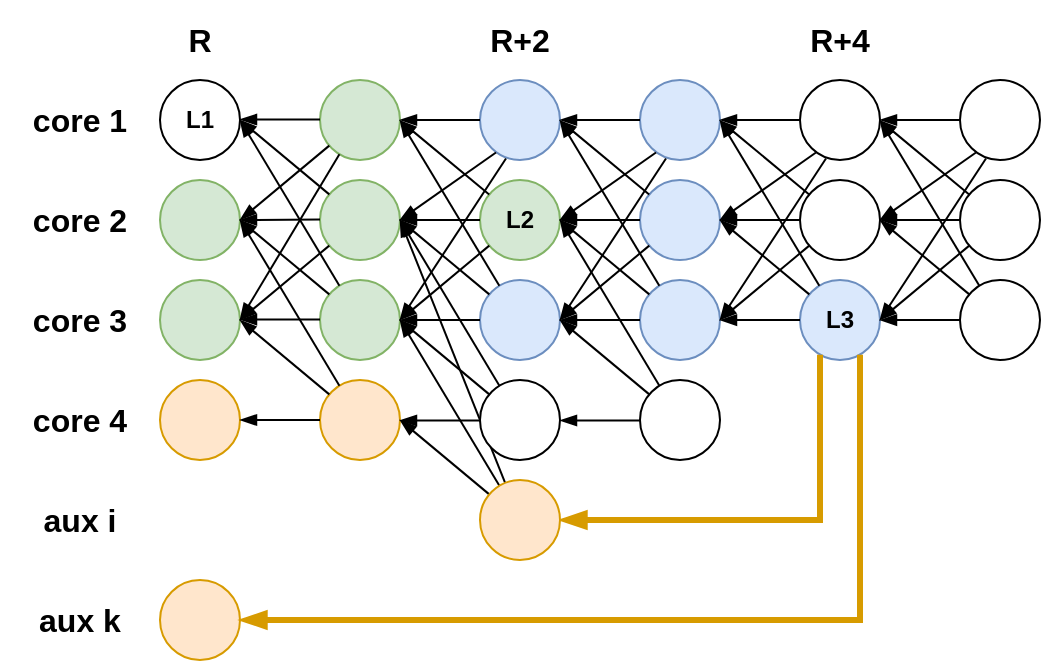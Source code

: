<mxfile version="24.7.12">
  <diagram name="Page-1" id="OWxGkYmRviRfJUlIrZ1o">
    <mxGraphModel dx="708" dy="477" grid="1" gridSize="10" guides="1" tooltips="1" connect="1" arrows="1" fold="1" page="1" pageScale="1" pageWidth="827" pageHeight="1169" math="0" shadow="0">
      <root>
        <mxCell id="0" />
        <mxCell id="1" parent="0" />
        <mxCell id="MHxuqxCIDy7DKhvqpXYc-1" value="&lt;b&gt;L1&lt;/b&gt;" style="ellipse;whiteSpace=wrap;html=1;aspect=fixed;" vertex="1" parent="1">
          <mxGeometry x="160" y="80" width="40" height="40" as="geometry" />
        </mxCell>
        <mxCell id="MHxuqxCIDy7DKhvqpXYc-2" value="" style="ellipse;whiteSpace=wrap;html=1;aspect=fixed;fillColor=#d5e8d4;strokeColor=#82b366;" vertex="1" parent="1">
          <mxGeometry x="160" y="130" width="40" height="40" as="geometry" />
        </mxCell>
        <mxCell id="MHxuqxCIDy7DKhvqpXYc-3" value="" style="ellipse;whiteSpace=wrap;html=1;aspect=fixed;fillColor=#d5e8d4;strokeColor=#82b366;" vertex="1" parent="1">
          <mxGeometry x="160" y="180" width="40" height="40" as="geometry" />
        </mxCell>
        <mxCell id="MHxuqxCIDy7DKhvqpXYc-4" value="" style="ellipse;whiteSpace=wrap;html=1;aspect=fixed;fillColor=#ffe6cc;strokeColor=#d79b00;" vertex="1" parent="1">
          <mxGeometry x="160" y="230" width="40" height="40" as="geometry" />
        </mxCell>
        <mxCell id="MHxuqxCIDy7DKhvqpXYc-5" value="" style="ellipse;whiteSpace=wrap;html=1;aspect=fixed;fillColor=#d5e8d4;strokeColor=#82b366;" vertex="1" parent="1">
          <mxGeometry x="240" y="80" width="40" height="40" as="geometry" />
        </mxCell>
        <mxCell id="MHxuqxCIDy7DKhvqpXYc-6" value="" style="ellipse;whiteSpace=wrap;html=1;aspect=fixed;fillColor=#d5e8d4;strokeColor=#82b366;" vertex="1" parent="1">
          <mxGeometry x="240" y="130" width="40" height="40" as="geometry" />
        </mxCell>
        <mxCell id="MHxuqxCIDy7DKhvqpXYc-7" value="" style="ellipse;whiteSpace=wrap;html=1;aspect=fixed;fillColor=#d5e8d4;strokeColor=#82b366;" vertex="1" parent="1">
          <mxGeometry x="240" y="180" width="40" height="40" as="geometry" />
        </mxCell>
        <mxCell id="MHxuqxCIDy7DKhvqpXYc-8" value="" style="ellipse;whiteSpace=wrap;html=1;aspect=fixed;fillColor=#ffe6cc;strokeColor=#d79b00;" vertex="1" parent="1">
          <mxGeometry x="240" y="230" width="40" height="40" as="geometry" />
        </mxCell>
        <mxCell id="MHxuqxCIDy7DKhvqpXYc-9" value="" style="ellipse;whiteSpace=wrap;html=1;aspect=fixed;fillColor=#dae8fc;strokeColor=#6c8ebf;" vertex="1" parent="1">
          <mxGeometry x="320" y="80" width="40" height="40" as="geometry" />
        </mxCell>
        <mxCell id="MHxuqxCIDy7DKhvqpXYc-10" value="&lt;b&gt;L2&lt;/b&gt;" style="ellipse;whiteSpace=wrap;html=1;aspect=fixed;fillColor=#d5e8d4;strokeColor=#82b366;" vertex="1" parent="1">
          <mxGeometry x="320" y="130" width="40" height="40" as="geometry" />
        </mxCell>
        <mxCell id="MHxuqxCIDy7DKhvqpXYc-11" value="" style="ellipse;whiteSpace=wrap;html=1;aspect=fixed;fillColor=#dae8fc;strokeColor=#6c8ebf;" vertex="1" parent="1">
          <mxGeometry x="320" y="180" width="40" height="40" as="geometry" />
        </mxCell>
        <mxCell id="MHxuqxCIDy7DKhvqpXYc-13" value="" style="ellipse;whiteSpace=wrap;html=1;aspect=fixed;fillColor=#dae8fc;strokeColor=#6c8ebf;" vertex="1" parent="1">
          <mxGeometry x="400" y="80" width="40" height="40" as="geometry" />
        </mxCell>
        <mxCell id="MHxuqxCIDy7DKhvqpXYc-14" value="" style="ellipse;whiteSpace=wrap;html=1;aspect=fixed;fillColor=#dae8fc;strokeColor=#6c8ebf;" vertex="1" parent="1">
          <mxGeometry x="400" y="130" width="40" height="40" as="geometry" />
        </mxCell>
        <mxCell id="MHxuqxCIDy7DKhvqpXYc-15" value="" style="ellipse;whiteSpace=wrap;html=1;aspect=fixed;fillColor=#dae8fc;strokeColor=#6c8ebf;" vertex="1" parent="1">
          <mxGeometry x="400" y="180" width="40" height="40" as="geometry" />
        </mxCell>
        <mxCell id="MHxuqxCIDy7DKhvqpXYc-16" value="" style="ellipse;whiteSpace=wrap;html=1;aspect=fixed;" vertex="1" parent="1">
          <mxGeometry x="400" y="230" width="40" height="40" as="geometry" />
        </mxCell>
        <mxCell id="MHxuqxCIDy7DKhvqpXYc-17" value="" style="ellipse;whiteSpace=wrap;html=1;aspect=fixed;" vertex="1" parent="1">
          <mxGeometry x="480" y="80" width="40" height="40" as="geometry" />
        </mxCell>
        <mxCell id="MHxuqxCIDy7DKhvqpXYc-18" value="" style="ellipse;whiteSpace=wrap;html=1;aspect=fixed;" vertex="1" parent="1">
          <mxGeometry x="480" y="130" width="40" height="40" as="geometry" />
        </mxCell>
        <mxCell id="MHxuqxCIDy7DKhvqpXYc-19" value="&lt;b&gt;L3&lt;/b&gt;" style="ellipse;whiteSpace=wrap;html=1;aspect=fixed;fillColor=#dae8fc;strokeColor=#6c8ebf;" vertex="1" parent="1">
          <mxGeometry x="480" y="180" width="40" height="40" as="geometry" />
        </mxCell>
        <mxCell id="MHxuqxCIDy7DKhvqpXYc-21" value="" style="ellipse;whiteSpace=wrap;html=1;aspect=fixed;" vertex="1" parent="1">
          <mxGeometry x="560" y="80" width="40" height="40" as="geometry" />
        </mxCell>
        <mxCell id="MHxuqxCIDy7DKhvqpXYc-22" value="" style="ellipse;whiteSpace=wrap;html=1;aspect=fixed;" vertex="1" parent="1">
          <mxGeometry x="560" y="130" width="40" height="40" as="geometry" />
        </mxCell>
        <mxCell id="MHxuqxCIDy7DKhvqpXYc-23" value="" style="ellipse;whiteSpace=wrap;html=1;aspect=fixed;" vertex="1" parent="1">
          <mxGeometry x="560" y="180" width="40" height="40" as="geometry" />
        </mxCell>
        <mxCell id="MHxuqxCIDy7DKhvqpXYc-25" value="" style="ellipse;whiteSpace=wrap;html=1;aspect=fixed;fillColor=#ffe6cc;strokeColor=#d79b00;" vertex="1" parent="1">
          <mxGeometry x="160" y="330" width="40" height="40" as="geometry" />
        </mxCell>
        <mxCell id="MHxuqxCIDy7DKhvqpXYc-57" style="rounded=0;orthogonalLoop=1;jettySize=auto;html=1;entryX=1;entryY=0.5;entryDx=0;entryDy=0;endArrow=blockThin;endFill=1;" edge="1" parent="1" source="MHxuqxCIDy7DKhvqpXYc-27" target="MHxuqxCIDy7DKhvqpXYc-8">
          <mxGeometry relative="1" as="geometry" />
        </mxCell>
        <mxCell id="MHxuqxCIDy7DKhvqpXYc-58" style="rounded=0;orthogonalLoop=1;jettySize=auto;html=1;entryX=1;entryY=0.5;entryDx=0;entryDy=0;endArrow=blockThin;endFill=1;" edge="1" parent="1" source="MHxuqxCIDy7DKhvqpXYc-27" target="MHxuqxCIDy7DKhvqpXYc-7">
          <mxGeometry relative="1" as="geometry">
            <mxPoint x="341" y="432" as="sourcePoint" />
            <mxPoint x="290" y="330" as="targetPoint" />
          </mxGeometry>
        </mxCell>
        <mxCell id="MHxuqxCIDy7DKhvqpXYc-59" style="rounded=0;orthogonalLoop=1;jettySize=auto;html=1;entryX=1;entryY=0.5;entryDx=0;entryDy=0;endArrow=blockThin;endFill=1;" edge="1" parent="1" source="MHxuqxCIDy7DKhvqpXYc-27" target="MHxuqxCIDy7DKhvqpXYc-6">
          <mxGeometry relative="1" as="geometry">
            <mxPoint x="344" y="441" as="sourcePoint" />
            <mxPoint x="290" y="260" as="targetPoint" />
          </mxGeometry>
        </mxCell>
        <mxCell id="MHxuqxCIDy7DKhvqpXYc-60" style="rounded=0;orthogonalLoop=1;jettySize=auto;html=1;entryX=1;entryY=0.5;entryDx=0;entryDy=0;endArrow=blockThin;endFill=1;exitX=0;exitY=0.5;exitDx=0;exitDy=0;" edge="1" parent="1" source="MHxuqxCIDy7DKhvqpXYc-8" target="MHxuqxCIDy7DKhvqpXYc-4">
          <mxGeometry relative="1" as="geometry">
            <mxPoint x="341" y="362" as="sourcePoint" />
            <mxPoint x="290" y="260" as="targetPoint" />
          </mxGeometry>
        </mxCell>
        <mxCell id="MHxuqxCIDy7DKhvqpXYc-62" style="rounded=0;orthogonalLoop=1;jettySize=auto;html=1;entryX=1;entryY=0.5;entryDx=0;entryDy=0;endArrow=blockThin;endFill=1;exitX=0;exitY=0.5;exitDx=0;exitDy=0;" edge="1" parent="1">
          <mxGeometry relative="1" as="geometry">
            <mxPoint x="240" y="99.76" as="sourcePoint" />
            <mxPoint x="200" y="99.76" as="targetPoint" />
          </mxGeometry>
        </mxCell>
        <mxCell id="MHxuqxCIDy7DKhvqpXYc-63" style="rounded=0;orthogonalLoop=1;jettySize=auto;html=1;entryX=1;entryY=0.5;entryDx=0;entryDy=0;endArrow=blockThin;endFill=1;exitX=0;exitY=0.5;exitDx=0;exitDy=0;" edge="1" parent="1">
          <mxGeometry relative="1" as="geometry">
            <mxPoint x="240" y="199.8" as="sourcePoint" />
            <mxPoint x="200" y="199.8" as="targetPoint" />
          </mxGeometry>
        </mxCell>
        <mxCell id="MHxuqxCIDy7DKhvqpXYc-64" style="rounded=0;orthogonalLoop=1;jettySize=auto;html=1;endArrow=blockThin;endFill=1;exitX=0;exitY=0.5;exitDx=0;exitDy=0;" edge="1" parent="1">
          <mxGeometry relative="1" as="geometry">
            <mxPoint x="240" y="149.76" as="sourcePoint" />
            <mxPoint x="200" y="150" as="targetPoint" />
          </mxGeometry>
        </mxCell>
        <mxCell id="MHxuqxCIDy7DKhvqpXYc-65" style="rounded=0;orthogonalLoop=1;jettySize=auto;html=1;entryX=1;entryY=0.5;entryDx=0;entryDy=0;endArrow=blockThin;endFill=1;" edge="1" parent="1" source="MHxuqxCIDy7DKhvqpXYc-8" target="MHxuqxCIDy7DKhvqpXYc-3">
          <mxGeometry relative="1" as="geometry">
            <mxPoint x="250" y="330" as="sourcePoint" />
            <mxPoint x="210" y="330" as="targetPoint" />
          </mxGeometry>
        </mxCell>
        <mxCell id="MHxuqxCIDy7DKhvqpXYc-66" style="rounded=0;orthogonalLoop=1;jettySize=auto;html=1;entryX=1;entryY=0.5;entryDx=0;entryDy=0;endArrow=blockThin;endFill=1;" edge="1" parent="1" source="MHxuqxCIDy7DKhvqpXYc-5" target="MHxuqxCIDy7DKhvqpXYc-3">
          <mxGeometry relative="1" as="geometry">
            <mxPoint x="250" y="109.76" as="sourcePoint" />
            <mxPoint x="210" y="109.76" as="targetPoint" />
          </mxGeometry>
        </mxCell>
        <mxCell id="MHxuqxCIDy7DKhvqpXYc-67" style="rounded=0;orthogonalLoop=1;jettySize=auto;html=1;entryX=1;entryY=0.5;entryDx=0;entryDy=0;endArrow=blockThin;endFill=1;" edge="1" parent="1" source="MHxuqxCIDy7DKhvqpXYc-6" target="MHxuqxCIDy7DKhvqpXYc-1">
          <mxGeometry relative="1" as="geometry">
            <mxPoint x="250" y="269.8" as="sourcePoint" />
            <mxPoint x="210" y="269.8" as="targetPoint" />
          </mxGeometry>
        </mxCell>
        <mxCell id="MHxuqxCIDy7DKhvqpXYc-68" style="rounded=0;orthogonalLoop=1;jettySize=auto;html=1;entryX=1;entryY=0.5;entryDx=0;entryDy=0;endArrow=blockThin;endFill=1;" edge="1" parent="1" source="MHxuqxCIDy7DKhvqpXYc-6" target="MHxuqxCIDy7DKhvqpXYc-3">
          <mxGeometry relative="1" as="geometry">
            <mxPoint x="250" y="179.76" as="sourcePoint" />
            <mxPoint x="210" y="179.76" as="targetPoint" />
          </mxGeometry>
        </mxCell>
        <mxCell id="MHxuqxCIDy7DKhvqpXYc-87" style="rounded=0;orthogonalLoop=1;jettySize=auto;html=1;entryX=1;entryY=0.5;entryDx=0;entryDy=0;endArrow=blockThin;endFill=1;" edge="1" parent="1" source="MHxuqxCIDy7DKhvqpXYc-5" target="MHxuqxCIDy7DKhvqpXYc-2">
          <mxGeometry relative="1" as="geometry">
            <mxPoint x="250" y="109.76" as="sourcePoint" />
            <mxPoint x="210" y="109.76" as="targetPoint" />
          </mxGeometry>
        </mxCell>
        <mxCell id="MHxuqxCIDy7DKhvqpXYc-88" style="rounded=0;orthogonalLoop=1;jettySize=auto;html=1;entryX=1;entryY=0.5;entryDx=0;entryDy=0;endArrow=blockThin;endFill=1;" edge="1" parent="1" source="MHxuqxCIDy7DKhvqpXYc-7" target="MHxuqxCIDy7DKhvqpXYc-2">
          <mxGeometry relative="1" as="geometry">
            <mxPoint x="263" y="119" as="sourcePoint" />
            <mxPoint x="210" y="260" as="targetPoint" />
          </mxGeometry>
        </mxCell>
        <mxCell id="MHxuqxCIDy7DKhvqpXYc-89" style="rounded=0;orthogonalLoop=1;jettySize=auto;html=1;entryX=1;entryY=0.5;entryDx=0;entryDy=0;endArrow=blockThin;endFill=1;" edge="1" parent="1" source="MHxuqxCIDy7DKhvqpXYc-7" target="MHxuqxCIDy7DKhvqpXYc-1">
          <mxGeometry relative="1" as="geometry">
            <mxPoint x="258" y="254" as="sourcePoint" />
            <mxPoint x="210" y="190" as="targetPoint" />
          </mxGeometry>
        </mxCell>
        <mxCell id="MHxuqxCIDy7DKhvqpXYc-90" style="rounded=0;orthogonalLoop=1;jettySize=auto;html=1;entryX=1;entryY=0.5;entryDx=0;entryDy=0;endArrow=blockThin;endFill=1;" edge="1" parent="1" source="MHxuqxCIDy7DKhvqpXYc-8" target="MHxuqxCIDy7DKhvqpXYc-2">
          <mxGeometry relative="1" as="geometry">
            <mxPoint x="258" y="324" as="sourcePoint" />
            <mxPoint x="210" y="260" as="targetPoint" />
          </mxGeometry>
        </mxCell>
        <mxCell id="MHxuqxCIDy7DKhvqpXYc-91" style="rounded=0;orthogonalLoop=1;jettySize=auto;html=1;entryX=1;entryY=0.5;entryDx=0;entryDy=0;endArrow=blockThin;endFill=1;exitX=0;exitY=0.5;exitDx=0;exitDy=0;" edge="1" parent="1">
          <mxGeometry relative="1" as="geometry">
            <mxPoint x="320" y="250.24" as="sourcePoint" />
            <mxPoint x="280" y="250.24" as="targetPoint" />
          </mxGeometry>
        </mxCell>
        <mxCell id="MHxuqxCIDy7DKhvqpXYc-92" style="rounded=0;orthogonalLoop=1;jettySize=auto;html=1;entryX=1;entryY=0.5;entryDx=0;entryDy=0;endArrow=blockThin;endFill=1;exitX=0;exitY=0.5;exitDx=0;exitDy=0;" edge="1" parent="1">
          <mxGeometry relative="1" as="geometry">
            <mxPoint x="320" y="100.0" as="sourcePoint" />
            <mxPoint x="280" y="100.0" as="targetPoint" />
          </mxGeometry>
        </mxCell>
        <mxCell id="MHxuqxCIDy7DKhvqpXYc-93" style="rounded=0;orthogonalLoop=1;jettySize=auto;html=1;entryX=1;entryY=0.5;entryDx=0;entryDy=0;endArrow=blockThin;endFill=1;exitX=0;exitY=0.5;exitDx=0;exitDy=0;" edge="1" parent="1">
          <mxGeometry relative="1" as="geometry">
            <mxPoint x="320" y="200.04" as="sourcePoint" />
            <mxPoint x="280" y="200.04" as="targetPoint" />
          </mxGeometry>
        </mxCell>
        <mxCell id="MHxuqxCIDy7DKhvqpXYc-94" style="rounded=0;orthogonalLoop=1;jettySize=auto;html=1;entryX=1;entryY=0.5;entryDx=0;entryDy=0;endArrow=blockThin;endFill=1;exitX=0;exitY=0.5;exitDx=0;exitDy=0;" edge="1" parent="1">
          <mxGeometry relative="1" as="geometry">
            <mxPoint x="320" y="150" as="sourcePoint" />
            <mxPoint x="280" y="150" as="targetPoint" />
          </mxGeometry>
        </mxCell>
        <mxCell id="MHxuqxCIDy7DKhvqpXYc-95" style="rounded=0;orthogonalLoop=1;jettySize=auto;html=1;entryX=1;entryY=0.5;entryDx=0;entryDy=0;endArrow=blockThin;endFill=1;" edge="1" parent="1" source="MHxuqxCIDy7DKhvqpXYc-12" target="MHxuqxCIDy7DKhvqpXYc-7">
          <mxGeometry relative="1" as="geometry">
            <mxPoint x="328" y="304.24" as="sourcePoint" />
            <mxPoint x="280" y="240.24" as="targetPoint" />
          </mxGeometry>
        </mxCell>
        <mxCell id="MHxuqxCIDy7DKhvqpXYc-96" style="rounded=0;orthogonalLoop=1;jettySize=auto;html=1;entryX=1;entryY=0.5;entryDx=0;entryDy=0;endArrow=blockThin;endFill=1;" edge="1" parent="1" target="MHxuqxCIDy7DKhvqpXYc-7">
          <mxGeometry relative="1" as="geometry">
            <mxPoint x="333" y="119.24" as="sourcePoint" />
            <mxPoint x="280" y="260.24" as="targetPoint" />
          </mxGeometry>
        </mxCell>
        <mxCell id="MHxuqxCIDy7DKhvqpXYc-97" style="rounded=0;orthogonalLoop=1;jettySize=auto;html=1;entryX=1;entryY=0.5;entryDx=0;entryDy=0;endArrow=blockThin;endFill=1;" edge="1" parent="1" source="MHxuqxCIDy7DKhvqpXYc-10">
          <mxGeometry relative="1" as="geometry">
            <mxPoint x="328" y="164.24" as="sourcePoint" />
            <mxPoint x="280" y="100.24" as="targetPoint" />
          </mxGeometry>
        </mxCell>
        <mxCell id="MHxuqxCIDy7DKhvqpXYc-98" style="rounded=0;orthogonalLoop=1;jettySize=auto;html=1;entryX=1;entryY=0.5;entryDx=0;entryDy=0;endArrow=blockThin;endFill=1;" edge="1" parent="1" source="MHxuqxCIDy7DKhvqpXYc-10" target="MHxuqxCIDy7DKhvqpXYc-7">
          <mxGeometry relative="1" as="geometry">
            <mxPoint x="328" y="186.24" as="sourcePoint" />
            <mxPoint x="280" y="250.24" as="targetPoint" />
          </mxGeometry>
        </mxCell>
        <mxCell id="MHxuqxCIDy7DKhvqpXYc-99" style="rounded=0;orthogonalLoop=1;jettySize=auto;html=1;entryX=1;entryY=0.5;entryDx=0;entryDy=0;endArrow=blockThin;endFill=1;" edge="1" parent="1" target="MHxuqxCIDy7DKhvqpXYc-6">
          <mxGeometry relative="1" as="geometry">
            <mxPoint x="328" y="116.24" as="sourcePoint" />
            <mxPoint x="280" y="180.24" as="targetPoint" />
          </mxGeometry>
        </mxCell>
        <mxCell id="MHxuqxCIDy7DKhvqpXYc-100" style="rounded=0;orthogonalLoop=1;jettySize=auto;html=1;entryX=1;entryY=0.5;entryDx=0;entryDy=0;endArrow=blockThin;endFill=1;" edge="1" parent="1" source="MHxuqxCIDy7DKhvqpXYc-11" target="MHxuqxCIDy7DKhvqpXYc-6">
          <mxGeometry relative="1" as="geometry">
            <mxPoint x="328" y="234.24" as="sourcePoint" />
            <mxPoint x="280" y="170.24" as="targetPoint" />
          </mxGeometry>
        </mxCell>
        <mxCell id="MHxuqxCIDy7DKhvqpXYc-101" style="rounded=0;orthogonalLoop=1;jettySize=auto;html=1;entryX=1;entryY=0.5;entryDx=0;entryDy=0;endArrow=blockThin;endFill=1;" edge="1" parent="1" source="MHxuqxCIDy7DKhvqpXYc-11">
          <mxGeometry relative="1" as="geometry">
            <mxPoint x="333" y="241.24" as="sourcePoint" />
            <mxPoint x="280" y="100.24" as="targetPoint" />
          </mxGeometry>
        </mxCell>
        <mxCell id="MHxuqxCIDy7DKhvqpXYc-102" style="rounded=0;orthogonalLoop=1;jettySize=auto;html=1;entryX=1;entryY=0.5;entryDx=0;entryDy=0;endArrow=blockThin;endFill=1;" edge="1" parent="1" source="MHxuqxCIDy7DKhvqpXYc-12" target="MHxuqxCIDy7DKhvqpXYc-6">
          <mxGeometry relative="1" as="geometry">
            <mxPoint x="333" y="311.24" as="sourcePoint" />
            <mxPoint x="280" y="170.24" as="targetPoint" />
          </mxGeometry>
        </mxCell>
        <mxCell id="MHxuqxCIDy7DKhvqpXYc-103" style="rounded=0;orthogonalLoop=1;jettySize=auto;html=1;entryX=1;entryY=0.5;entryDx=0;entryDy=0;endArrow=blockThin;endFill=1;exitX=0;exitY=0.5;exitDx=0;exitDy=0;" edge="1" parent="1">
          <mxGeometry relative="1" as="geometry">
            <mxPoint x="400" y="250.24" as="sourcePoint" />
            <mxPoint x="360" y="250.24" as="targetPoint" />
          </mxGeometry>
        </mxCell>
        <mxCell id="MHxuqxCIDy7DKhvqpXYc-104" style="rounded=0;orthogonalLoop=1;jettySize=auto;html=1;entryX=1;entryY=0.5;entryDx=0;entryDy=0;endArrow=blockThin;endFill=1;exitX=0;exitY=0.5;exitDx=0;exitDy=0;" edge="1" parent="1">
          <mxGeometry relative="1" as="geometry">
            <mxPoint x="400" y="100.0" as="sourcePoint" />
            <mxPoint x="360" y="100.0" as="targetPoint" />
          </mxGeometry>
        </mxCell>
        <mxCell id="MHxuqxCIDy7DKhvqpXYc-105" style="rounded=0;orthogonalLoop=1;jettySize=auto;html=1;entryX=1;entryY=0.5;entryDx=0;entryDy=0;endArrow=blockThin;endFill=1;exitX=0;exitY=0.5;exitDx=0;exitDy=0;" edge="1" parent="1">
          <mxGeometry relative="1" as="geometry">
            <mxPoint x="400" y="200.04" as="sourcePoint" />
            <mxPoint x="360" y="200.04" as="targetPoint" />
          </mxGeometry>
        </mxCell>
        <mxCell id="MHxuqxCIDy7DKhvqpXYc-106" style="rounded=0;orthogonalLoop=1;jettySize=auto;html=1;entryX=1;entryY=0.5;entryDx=0;entryDy=0;endArrow=blockThin;endFill=1;exitX=0;exitY=0.5;exitDx=0;exitDy=0;" edge="1" parent="1">
          <mxGeometry relative="1" as="geometry">
            <mxPoint x="400" y="150" as="sourcePoint" />
            <mxPoint x="360" y="150" as="targetPoint" />
          </mxGeometry>
        </mxCell>
        <mxCell id="MHxuqxCIDy7DKhvqpXYc-107" style="rounded=0;orthogonalLoop=1;jettySize=auto;html=1;entryX=1;entryY=0.5;entryDx=0;entryDy=0;endArrow=blockThin;endFill=1;" edge="1" parent="1" source="MHxuqxCIDy7DKhvqpXYc-16" target="MHxuqxCIDy7DKhvqpXYc-11">
          <mxGeometry relative="1" as="geometry">
            <mxPoint x="408" y="304.24" as="sourcePoint" />
            <mxPoint x="360" y="240.24" as="targetPoint" />
          </mxGeometry>
        </mxCell>
        <mxCell id="MHxuqxCIDy7DKhvqpXYc-108" style="rounded=0;orthogonalLoop=1;jettySize=auto;html=1;entryX=1;entryY=0.5;entryDx=0;entryDy=0;endArrow=blockThin;endFill=1;" edge="1" parent="1" target="MHxuqxCIDy7DKhvqpXYc-11">
          <mxGeometry relative="1" as="geometry">
            <mxPoint x="413" y="119.24" as="sourcePoint" />
            <mxPoint x="360" y="260.24" as="targetPoint" />
          </mxGeometry>
        </mxCell>
        <mxCell id="MHxuqxCIDy7DKhvqpXYc-109" style="rounded=0;orthogonalLoop=1;jettySize=auto;html=1;entryX=1;entryY=0.5;entryDx=0;entryDy=0;endArrow=blockThin;endFill=1;" edge="1" parent="1" source="MHxuqxCIDy7DKhvqpXYc-14">
          <mxGeometry relative="1" as="geometry">
            <mxPoint x="408" y="164.24" as="sourcePoint" />
            <mxPoint x="360" y="100.24" as="targetPoint" />
          </mxGeometry>
        </mxCell>
        <mxCell id="MHxuqxCIDy7DKhvqpXYc-110" style="rounded=0;orthogonalLoop=1;jettySize=auto;html=1;entryX=1;entryY=0.5;entryDx=0;entryDy=0;endArrow=blockThin;endFill=1;" edge="1" parent="1" source="MHxuqxCIDy7DKhvqpXYc-14" target="MHxuqxCIDy7DKhvqpXYc-11">
          <mxGeometry relative="1" as="geometry">
            <mxPoint x="408" y="186.24" as="sourcePoint" />
            <mxPoint x="360" y="250.24" as="targetPoint" />
          </mxGeometry>
        </mxCell>
        <mxCell id="MHxuqxCIDy7DKhvqpXYc-111" style="rounded=0;orthogonalLoop=1;jettySize=auto;html=1;entryX=1;entryY=0.5;entryDx=0;entryDy=0;endArrow=blockThin;endFill=1;" edge="1" parent="1" target="MHxuqxCIDy7DKhvqpXYc-10">
          <mxGeometry relative="1" as="geometry">
            <mxPoint x="408" y="116.24" as="sourcePoint" />
            <mxPoint x="360" y="180.24" as="targetPoint" />
          </mxGeometry>
        </mxCell>
        <mxCell id="MHxuqxCIDy7DKhvqpXYc-112" style="rounded=0;orthogonalLoop=1;jettySize=auto;html=1;entryX=1;entryY=0.5;entryDx=0;entryDy=0;endArrow=blockThin;endFill=1;" edge="1" parent="1" source="MHxuqxCIDy7DKhvqpXYc-15" target="MHxuqxCIDy7DKhvqpXYc-10">
          <mxGeometry relative="1" as="geometry">
            <mxPoint x="408" y="234.24" as="sourcePoint" />
            <mxPoint x="360" y="170.24" as="targetPoint" />
          </mxGeometry>
        </mxCell>
        <mxCell id="MHxuqxCIDy7DKhvqpXYc-113" style="rounded=0;orthogonalLoop=1;jettySize=auto;html=1;entryX=1;entryY=0.5;entryDx=0;entryDy=0;endArrow=blockThin;endFill=1;" edge="1" parent="1" source="MHxuqxCIDy7DKhvqpXYc-15">
          <mxGeometry relative="1" as="geometry">
            <mxPoint x="413" y="241.24" as="sourcePoint" />
            <mxPoint x="360" y="100.24" as="targetPoint" />
          </mxGeometry>
        </mxCell>
        <mxCell id="MHxuqxCIDy7DKhvqpXYc-114" style="rounded=0;orthogonalLoop=1;jettySize=auto;html=1;entryX=1;entryY=0.5;entryDx=0;entryDy=0;endArrow=blockThin;endFill=1;" edge="1" parent="1" source="MHxuqxCIDy7DKhvqpXYc-16" target="MHxuqxCIDy7DKhvqpXYc-10">
          <mxGeometry relative="1" as="geometry">
            <mxPoint x="413" y="311.24" as="sourcePoint" />
            <mxPoint x="360" y="170.24" as="targetPoint" />
          </mxGeometry>
        </mxCell>
        <mxCell id="MHxuqxCIDy7DKhvqpXYc-116" style="rounded=0;orthogonalLoop=1;jettySize=auto;html=1;entryX=1;entryY=0.5;entryDx=0;entryDy=0;endArrow=blockThin;endFill=1;exitX=0;exitY=0.5;exitDx=0;exitDy=0;" edge="1" parent="1">
          <mxGeometry relative="1" as="geometry">
            <mxPoint x="480" y="100.0" as="sourcePoint" />
            <mxPoint x="440" y="100.0" as="targetPoint" />
          </mxGeometry>
        </mxCell>
        <mxCell id="MHxuqxCIDy7DKhvqpXYc-117" style="rounded=0;orthogonalLoop=1;jettySize=auto;html=1;entryX=1;entryY=0.5;entryDx=0;entryDy=0;endArrow=blockThin;endFill=1;exitX=0;exitY=0.5;exitDx=0;exitDy=0;" edge="1" parent="1">
          <mxGeometry relative="1" as="geometry">
            <mxPoint x="480" y="200.04" as="sourcePoint" />
            <mxPoint x="440" y="200.04" as="targetPoint" />
          </mxGeometry>
        </mxCell>
        <mxCell id="MHxuqxCIDy7DKhvqpXYc-118" style="rounded=0;orthogonalLoop=1;jettySize=auto;html=1;entryX=1;entryY=0.5;entryDx=0;entryDy=0;endArrow=blockThin;endFill=1;exitX=0;exitY=0.5;exitDx=0;exitDy=0;" edge="1" parent="1">
          <mxGeometry relative="1" as="geometry">
            <mxPoint x="480" y="150" as="sourcePoint" />
            <mxPoint x="440" y="150" as="targetPoint" />
          </mxGeometry>
        </mxCell>
        <mxCell id="MHxuqxCIDy7DKhvqpXYc-120" style="rounded=0;orthogonalLoop=1;jettySize=auto;html=1;entryX=1;entryY=0.5;entryDx=0;entryDy=0;endArrow=blockThin;endFill=1;" edge="1" parent="1" target="MHxuqxCIDy7DKhvqpXYc-15">
          <mxGeometry relative="1" as="geometry">
            <mxPoint x="493" y="119.24" as="sourcePoint" />
            <mxPoint x="440" y="260.24" as="targetPoint" />
          </mxGeometry>
        </mxCell>
        <mxCell id="MHxuqxCIDy7DKhvqpXYc-121" style="rounded=0;orthogonalLoop=1;jettySize=auto;html=1;entryX=1;entryY=0.5;entryDx=0;entryDy=0;endArrow=blockThin;endFill=1;" edge="1" parent="1" source="MHxuqxCIDy7DKhvqpXYc-18">
          <mxGeometry relative="1" as="geometry">
            <mxPoint x="488" y="164.24" as="sourcePoint" />
            <mxPoint x="440" y="100.24" as="targetPoint" />
          </mxGeometry>
        </mxCell>
        <mxCell id="MHxuqxCIDy7DKhvqpXYc-122" style="rounded=0;orthogonalLoop=1;jettySize=auto;html=1;entryX=1;entryY=0.5;entryDx=0;entryDy=0;endArrow=blockThin;endFill=1;" edge="1" parent="1" source="MHxuqxCIDy7DKhvqpXYc-18" target="MHxuqxCIDy7DKhvqpXYc-15">
          <mxGeometry relative="1" as="geometry">
            <mxPoint x="488" y="186.24" as="sourcePoint" />
            <mxPoint x="440" y="250.24" as="targetPoint" />
          </mxGeometry>
        </mxCell>
        <mxCell id="MHxuqxCIDy7DKhvqpXYc-123" style="rounded=0;orthogonalLoop=1;jettySize=auto;html=1;entryX=1;entryY=0.5;entryDx=0;entryDy=0;endArrow=blockThin;endFill=1;" edge="1" parent="1" target="MHxuqxCIDy7DKhvqpXYc-14">
          <mxGeometry relative="1" as="geometry">
            <mxPoint x="488" y="116.24" as="sourcePoint" />
            <mxPoint x="440" y="180.24" as="targetPoint" />
          </mxGeometry>
        </mxCell>
        <mxCell id="MHxuqxCIDy7DKhvqpXYc-124" style="rounded=0;orthogonalLoop=1;jettySize=auto;html=1;entryX=1;entryY=0.5;entryDx=0;entryDy=0;endArrow=blockThin;endFill=1;" edge="1" parent="1" source="MHxuqxCIDy7DKhvqpXYc-19" target="MHxuqxCIDy7DKhvqpXYc-14">
          <mxGeometry relative="1" as="geometry">
            <mxPoint x="488" y="234.24" as="sourcePoint" />
            <mxPoint x="440" y="170.24" as="targetPoint" />
          </mxGeometry>
        </mxCell>
        <mxCell id="MHxuqxCIDy7DKhvqpXYc-125" style="rounded=0;orthogonalLoop=1;jettySize=auto;html=1;entryX=1;entryY=0.5;entryDx=0;entryDy=0;endArrow=blockThin;endFill=1;" edge="1" parent="1" source="MHxuqxCIDy7DKhvqpXYc-19">
          <mxGeometry relative="1" as="geometry">
            <mxPoint x="493" y="241.24" as="sourcePoint" />
            <mxPoint x="440" y="100.24" as="targetPoint" />
          </mxGeometry>
        </mxCell>
        <mxCell id="MHxuqxCIDy7DKhvqpXYc-128" style="rounded=0;orthogonalLoop=1;jettySize=auto;html=1;entryX=1;entryY=0.5;entryDx=0;entryDy=0;endArrow=blockThin;endFill=1;exitX=0;exitY=0.5;exitDx=0;exitDy=0;" edge="1" parent="1">
          <mxGeometry relative="1" as="geometry">
            <mxPoint x="560" y="100.0" as="sourcePoint" />
            <mxPoint x="520" y="100.0" as="targetPoint" />
          </mxGeometry>
        </mxCell>
        <mxCell id="MHxuqxCIDy7DKhvqpXYc-129" style="rounded=0;orthogonalLoop=1;jettySize=auto;html=1;entryX=1;entryY=0.5;entryDx=0;entryDy=0;endArrow=blockThin;endFill=1;exitX=0;exitY=0.5;exitDx=0;exitDy=0;" edge="1" parent="1">
          <mxGeometry relative="1" as="geometry">
            <mxPoint x="560" y="200.04" as="sourcePoint" />
            <mxPoint x="520" y="200.04" as="targetPoint" />
          </mxGeometry>
        </mxCell>
        <mxCell id="MHxuqxCIDy7DKhvqpXYc-130" style="rounded=0;orthogonalLoop=1;jettySize=auto;html=1;entryX=1;entryY=0.5;entryDx=0;entryDy=0;endArrow=blockThin;endFill=1;exitX=0;exitY=0.5;exitDx=0;exitDy=0;" edge="1" parent="1">
          <mxGeometry relative="1" as="geometry">
            <mxPoint x="560" y="150" as="sourcePoint" />
            <mxPoint x="520" y="150" as="targetPoint" />
          </mxGeometry>
        </mxCell>
        <mxCell id="MHxuqxCIDy7DKhvqpXYc-132" style="rounded=0;orthogonalLoop=1;jettySize=auto;html=1;endArrow=blockThin;endFill=1;entryX=1;entryY=0.5;entryDx=0;entryDy=0;" edge="1" parent="1" target="MHxuqxCIDy7DKhvqpXYc-19">
          <mxGeometry relative="1" as="geometry">
            <mxPoint x="573" y="119.24" as="sourcePoint" />
            <mxPoint x="520" y="260" as="targetPoint" />
          </mxGeometry>
        </mxCell>
        <mxCell id="MHxuqxCIDy7DKhvqpXYc-133" style="rounded=0;orthogonalLoop=1;jettySize=auto;html=1;entryX=1;entryY=0.5;entryDx=0;entryDy=0;endArrow=blockThin;endFill=1;" edge="1" parent="1" source="MHxuqxCIDy7DKhvqpXYc-22">
          <mxGeometry relative="1" as="geometry">
            <mxPoint x="568" y="164.24" as="sourcePoint" />
            <mxPoint x="520" y="100.24" as="targetPoint" />
          </mxGeometry>
        </mxCell>
        <mxCell id="MHxuqxCIDy7DKhvqpXYc-134" style="rounded=0;orthogonalLoop=1;jettySize=auto;html=1;entryX=1;entryY=0.5;entryDx=0;entryDy=0;endArrow=blockThin;endFill=1;" edge="1" parent="1" source="MHxuqxCIDy7DKhvqpXYc-22" target="MHxuqxCIDy7DKhvqpXYc-19">
          <mxGeometry relative="1" as="geometry">
            <mxPoint x="568" y="186.24" as="sourcePoint" />
            <mxPoint x="520" y="250.24" as="targetPoint" />
          </mxGeometry>
        </mxCell>
        <mxCell id="MHxuqxCIDy7DKhvqpXYc-135" style="rounded=0;orthogonalLoop=1;jettySize=auto;html=1;entryX=1;entryY=0.5;entryDx=0;entryDy=0;endArrow=blockThin;endFill=1;" edge="1" parent="1" target="MHxuqxCIDy7DKhvqpXYc-18">
          <mxGeometry relative="1" as="geometry">
            <mxPoint x="568" y="116.24" as="sourcePoint" />
            <mxPoint x="520" y="180.24" as="targetPoint" />
          </mxGeometry>
        </mxCell>
        <mxCell id="MHxuqxCIDy7DKhvqpXYc-136" style="rounded=0;orthogonalLoop=1;jettySize=auto;html=1;endArrow=blockThin;endFill=1;entryX=1;entryY=0.5;entryDx=0;entryDy=0;" edge="1" parent="1" source="MHxuqxCIDy7DKhvqpXYc-23" target="MHxuqxCIDy7DKhvqpXYc-18">
          <mxGeometry relative="1" as="geometry">
            <mxPoint x="568" y="234.24" as="sourcePoint" />
            <mxPoint x="520" y="170" as="targetPoint" />
          </mxGeometry>
        </mxCell>
        <mxCell id="MHxuqxCIDy7DKhvqpXYc-137" style="rounded=0;orthogonalLoop=1;jettySize=auto;html=1;entryX=1;entryY=0.5;entryDx=0;entryDy=0;endArrow=blockThin;endFill=1;" edge="1" parent="1" source="MHxuqxCIDy7DKhvqpXYc-23">
          <mxGeometry relative="1" as="geometry">
            <mxPoint x="573" y="241.24" as="sourcePoint" />
            <mxPoint x="520" y="100.24" as="targetPoint" />
          </mxGeometry>
        </mxCell>
        <mxCell id="MHxuqxCIDy7DKhvqpXYc-28" style="edgeStyle=orthogonalEdgeStyle;rounded=0;orthogonalLoop=1;jettySize=auto;html=1;entryX=1;entryY=0.5;entryDx=0;entryDy=0;endArrow=blockThin;endFill=1;fillColor=#ffe6cc;strokeColor=#d79b00;strokeWidth=3;" edge="1" parent="1" source="MHxuqxCIDy7DKhvqpXYc-19" target="MHxuqxCIDy7DKhvqpXYc-25">
          <mxGeometry relative="1" as="geometry">
            <mxPoint x="490" y="250" as="sourcePoint" />
            <mxPoint x="210" y="410" as="targetPoint" />
            <Array as="points">
              <mxPoint x="510" y="350" />
            </Array>
          </mxGeometry>
        </mxCell>
        <mxCell id="MHxuqxCIDy7DKhvqpXYc-139" value="" style="edgeStyle=orthogonalEdgeStyle;rounded=0;orthogonalLoop=1;jettySize=auto;html=1;entryX=1;entryY=0.5;entryDx=0;entryDy=0;endArrow=blockThin;endFill=1;fillColor=#ffe6cc;strokeColor=#d79b00;strokeWidth=3;" edge="1" parent="1" source="MHxuqxCIDy7DKhvqpXYc-19" target="MHxuqxCIDy7DKhvqpXYc-27">
          <mxGeometry relative="1" as="geometry">
            <mxPoint x="490" y="257" as="sourcePoint" />
            <mxPoint x="200" y="400" as="targetPoint" />
            <Array as="points">
              <mxPoint x="490" y="300" />
            </Array>
          </mxGeometry>
        </mxCell>
        <mxCell id="MHxuqxCIDy7DKhvqpXYc-27" value="" style="ellipse;whiteSpace=wrap;html=1;aspect=fixed;fillColor=#ffe6cc;strokeColor=#d79b00;" vertex="1" parent="1">
          <mxGeometry x="320" y="280" width="40" height="40" as="geometry" />
        </mxCell>
        <mxCell id="MHxuqxCIDy7DKhvqpXYc-140" value="&lt;b&gt;&lt;font style=&quot;font-size: 16px;&quot;&gt;core 1&lt;/font&gt;&lt;/b&gt;" style="text;html=1;align=center;verticalAlign=middle;whiteSpace=wrap;rounded=0;" vertex="1" parent="1">
          <mxGeometry x="80" y="80" width="80" height="40" as="geometry" />
        </mxCell>
        <mxCell id="MHxuqxCIDy7DKhvqpXYc-141" value="&lt;b&gt;&lt;font style=&quot;font-size: 16px;&quot;&gt;core 2&lt;/font&gt;&lt;/b&gt;" style="text;html=1;align=center;verticalAlign=middle;whiteSpace=wrap;rounded=0;" vertex="1" parent="1">
          <mxGeometry x="80" y="130" width="80" height="40" as="geometry" />
        </mxCell>
        <mxCell id="MHxuqxCIDy7DKhvqpXYc-142" value="&lt;b&gt;&lt;font style=&quot;font-size: 16px;&quot;&gt;core 3&lt;/font&gt;&lt;/b&gt;" style="text;html=1;align=center;verticalAlign=middle;whiteSpace=wrap;rounded=0;" vertex="1" parent="1">
          <mxGeometry x="80" y="180" width="80" height="40" as="geometry" />
        </mxCell>
        <mxCell id="MHxuqxCIDy7DKhvqpXYc-143" value="&lt;b&gt;&lt;font style=&quot;font-size: 16px;&quot;&gt;core 4&lt;/font&gt;&lt;/b&gt;" style="text;html=1;align=center;verticalAlign=middle;whiteSpace=wrap;rounded=0;" vertex="1" parent="1">
          <mxGeometry x="80" y="230" width="80" height="40" as="geometry" />
        </mxCell>
        <mxCell id="MHxuqxCIDy7DKhvqpXYc-144" value="&lt;b&gt;&lt;font style=&quot;font-size: 16px;&quot;&gt;aux i&lt;/font&gt;&lt;/b&gt;" style="text;html=1;align=center;verticalAlign=middle;whiteSpace=wrap;rounded=0;" vertex="1" parent="1">
          <mxGeometry x="80" y="280" width="80" height="40" as="geometry" />
        </mxCell>
        <mxCell id="MHxuqxCIDy7DKhvqpXYc-145" value="&lt;b&gt;&lt;font style=&quot;font-size: 16px;&quot;&gt;aux k&lt;/font&gt;&lt;/b&gt;" style="text;html=1;align=center;verticalAlign=middle;whiteSpace=wrap;rounded=0;" vertex="1" parent="1">
          <mxGeometry x="80" y="330" width="80" height="40" as="geometry" />
        </mxCell>
        <mxCell id="MHxuqxCIDy7DKhvqpXYc-150" value="&lt;b&gt;&lt;font style=&quot;font-size: 16px;&quot;&gt;R&lt;/font&gt;&lt;/b&gt;" style="text;html=1;align=center;verticalAlign=middle;whiteSpace=wrap;rounded=0;" vertex="1" parent="1">
          <mxGeometry x="140" y="40" width="80" height="40" as="geometry" />
        </mxCell>
        <mxCell id="MHxuqxCIDy7DKhvqpXYc-152" value="&lt;b&gt;&lt;font style=&quot;font-size: 16px;&quot;&gt;R+2&lt;/font&gt;&lt;/b&gt;" style="text;html=1;align=center;verticalAlign=middle;whiteSpace=wrap;rounded=0;" vertex="1" parent="1">
          <mxGeometry x="300" y="40" width="80" height="40" as="geometry" />
        </mxCell>
        <mxCell id="MHxuqxCIDy7DKhvqpXYc-154" value="&lt;b&gt;&lt;font style=&quot;font-size: 16px;&quot;&gt;R+4&lt;/font&gt;&lt;/b&gt;" style="text;html=1;align=center;verticalAlign=middle;whiteSpace=wrap;rounded=0;" vertex="1" parent="1">
          <mxGeometry x="460" y="40" width="80" height="40" as="geometry" />
        </mxCell>
        <mxCell id="MHxuqxCIDy7DKhvqpXYc-12" value="" style="ellipse;whiteSpace=wrap;html=1;aspect=fixed;" vertex="1" parent="1">
          <mxGeometry x="320" y="230" width="40" height="40" as="geometry" />
        </mxCell>
      </root>
    </mxGraphModel>
  </diagram>
</mxfile>
